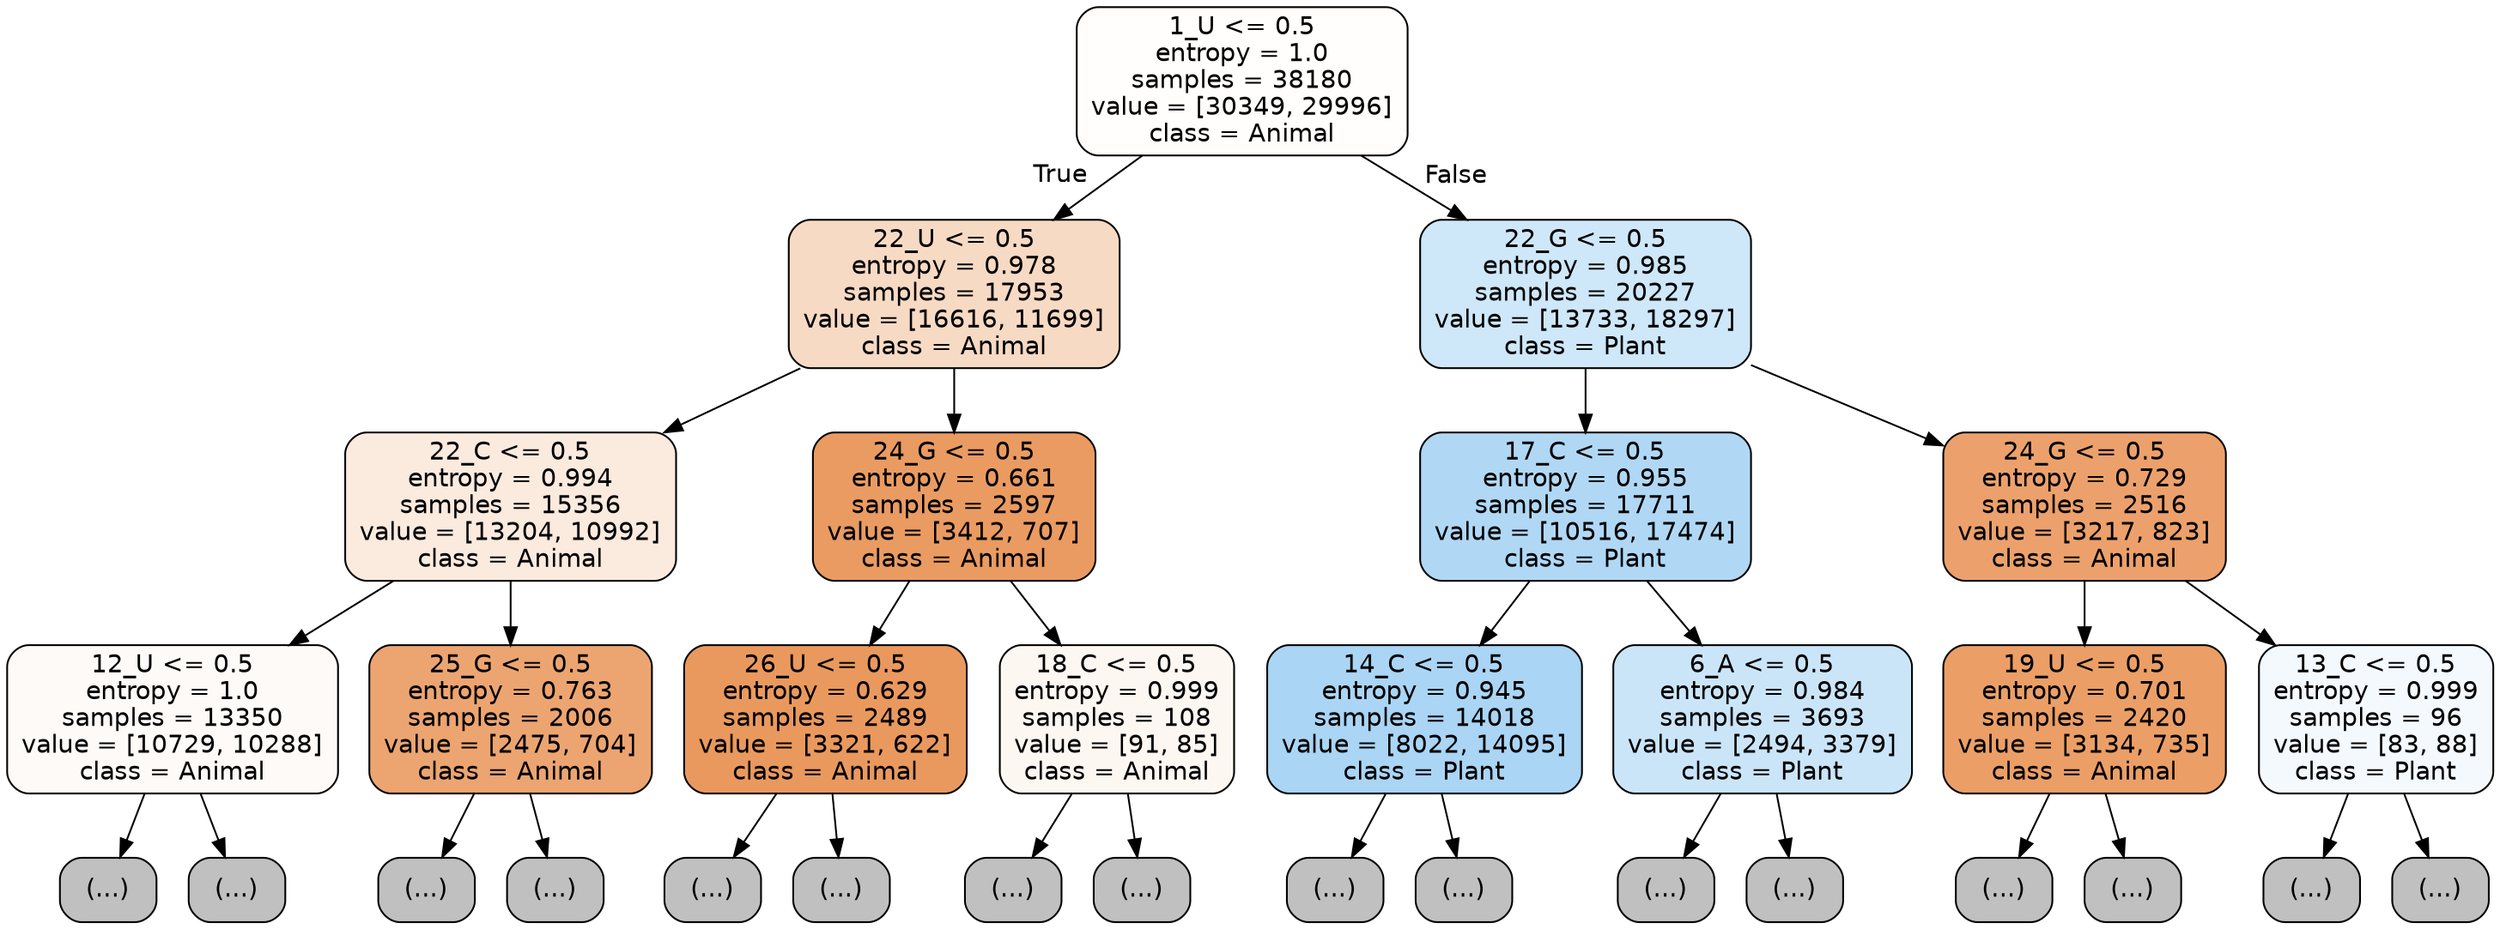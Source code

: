 digraph Tree {
node [shape=box, style="filled, rounded", color="black", fontname="helvetica"] ;
edge [fontname="helvetica"] ;
0 [label="1_U <= 0.5\nentropy = 1.0\nsamples = 38180\nvalue = [30349, 29996]\nclass = Animal", fillcolor="#fffefd"] ;
1 [label="22_U <= 0.5\nentropy = 0.978\nsamples = 17953\nvalue = [16616, 11699]\nclass = Animal", fillcolor="#f7dac4"] ;
0 -> 1 [labeldistance=2.5, labelangle=45, headlabel="True"] ;
2 [label="22_C <= 0.5\nentropy = 0.994\nsamples = 15356\nvalue = [13204, 10992]\nclass = Animal", fillcolor="#fbeade"] ;
1 -> 2 ;
3 [label="12_U <= 0.5\nentropy = 1.0\nsamples = 13350\nvalue = [10729, 10288]\nclass = Animal", fillcolor="#fefaf7"] ;
2 -> 3 ;
4 [label="(...)", fillcolor="#C0C0C0"] ;
3 -> 4 ;
5455 [label="(...)", fillcolor="#C0C0C0"] ;
3 -> 5455 ;
7558 [label="25_G <= 0.5\nentropy = 0.763\nsamples = 2006\nvalue = [2475, 704]\nclass = Animal", fillcolor="#eca571"] ;
2 -> 7558 ;
7559 [label="(...)", fillcolor="#C0C0C0"] ;
7558 -> 7559 ;
8540 [label="(...)", fillcolor="#C0C0C0"] ;
7558 -> 8540 ;
8551 [label="24_G <= 0.5\nentropy = 0.661\nsamples = 2597\nvalue = [3412, 707]\nclass = Animal", fillcolor="#ea9b62"] ;
1 -> 8551 ;
8552 [label="26_U <= 0.5\nentropy = 0.629\nsamples = 2489\nvalue = [3321, 622]\nclass = Animal", fillcolor="#ea995e"] ;
8551 -> 8552 ;
8553 [label="(...)", fillcolor="#C0C0C0"] ;
8552 -> 8553 ;
9496 [label="(...)", fillcolor="#C0C0C0"] ;
8552 -> 9496 ;
9497 [label="18_C <= 0.5\nentropy = 0.999\nsamples = 108\nvalue = [91, 85]\nclass = Animal", fillcolor="#fdf7f2"] ;
8551 -> 9497 ;
9498 [label="(...)", fillcolor="#C0C0C0"] ;
9497 -> 9498 ;
9531 [label="(...)", fillcolor="#C0C0C0"] ;
9497 -> 9531 ;
9544 [label="22_G <= 0.5\nentropy = 0.985\nsamples = 20227\nvalue = [13733, 18297]\nclass = Plant", fillcolor="#cee7f9"] ;
0 -> 9544 [labeldistance=2.5, labelangle=-45, headlabel="False"] ;
9545 [label="17_C <= 0.5\nentropy = 0.955\nsamples = 17711\nvalue = [10516, 17474]\nclass = Plant", fillcolor="#b0d8f5"] ;
9544 -> 9545 ;
9546 [label="14_C <= 0.5\nentropy = 0.945\nsamples = 14018\nvalue = [8022, 14095]\nclass = Plant", fillcolor="#aad5f4"] ;
9545 -> 9546 ;
9547 [label="(...)", fillcolor="#C0C0C0"] ;
9546 -> 9547 ;
13558 [label="(...)", fillcolor="#C0C0C0"] ;
9546 -> 13558 ;
14615 [label="6_A <= 0.5\nentropy = 0.984\nsamples = 3693\nvalue = [2494, 3379]\nclass = Plant", fillcolor="#cbe5f8"] ;
9545 -> 14615 ;
14616 [label="(...)", fillcolor="#C0C0C0"] ;
14615 -> 14616 ;
15715 [label="(...)", fillcolor="#C0C0C0"] ;
14615 -> 15715 ;
16042 [label="24_G <= 0.5\nentropy = 0.729\nsamples = 2516\nvalue = [3217, 823]\nclass = Animal", fillcolor="#eca16c"] ;
9544 -> 16042 ;
16043 [label="19_U <= 0.5\nentropy = 0.701\nsamples = 2420\nvalue = [3134, 735]\nclass = Animal", fillcolor="#eb9f67"] ;
16042 -> 16043 ;
16044 [label="(...)", fillcolor="#C0C0C0"] ;
16043 -> 16044 ;
16665 [label="(...)", fillcolor="#C0C0C0"] ;
16043 -> 16665 ;
16854 [label="13_C <= 0.5\nentropy = 0.999\nsamples = 96\nvalue = [83, 88]\nclass = Plant", fillcolor="#f4f9fe"] ;
16042 -> 16854 ;
16855 [label="(...)", fillcolor="#C0C0C0"] ;
16854 -> 16855 ;
16890 [label="(...)", fillcolor="#C0C0C0"] ;
16854 -> 16890 ;
}